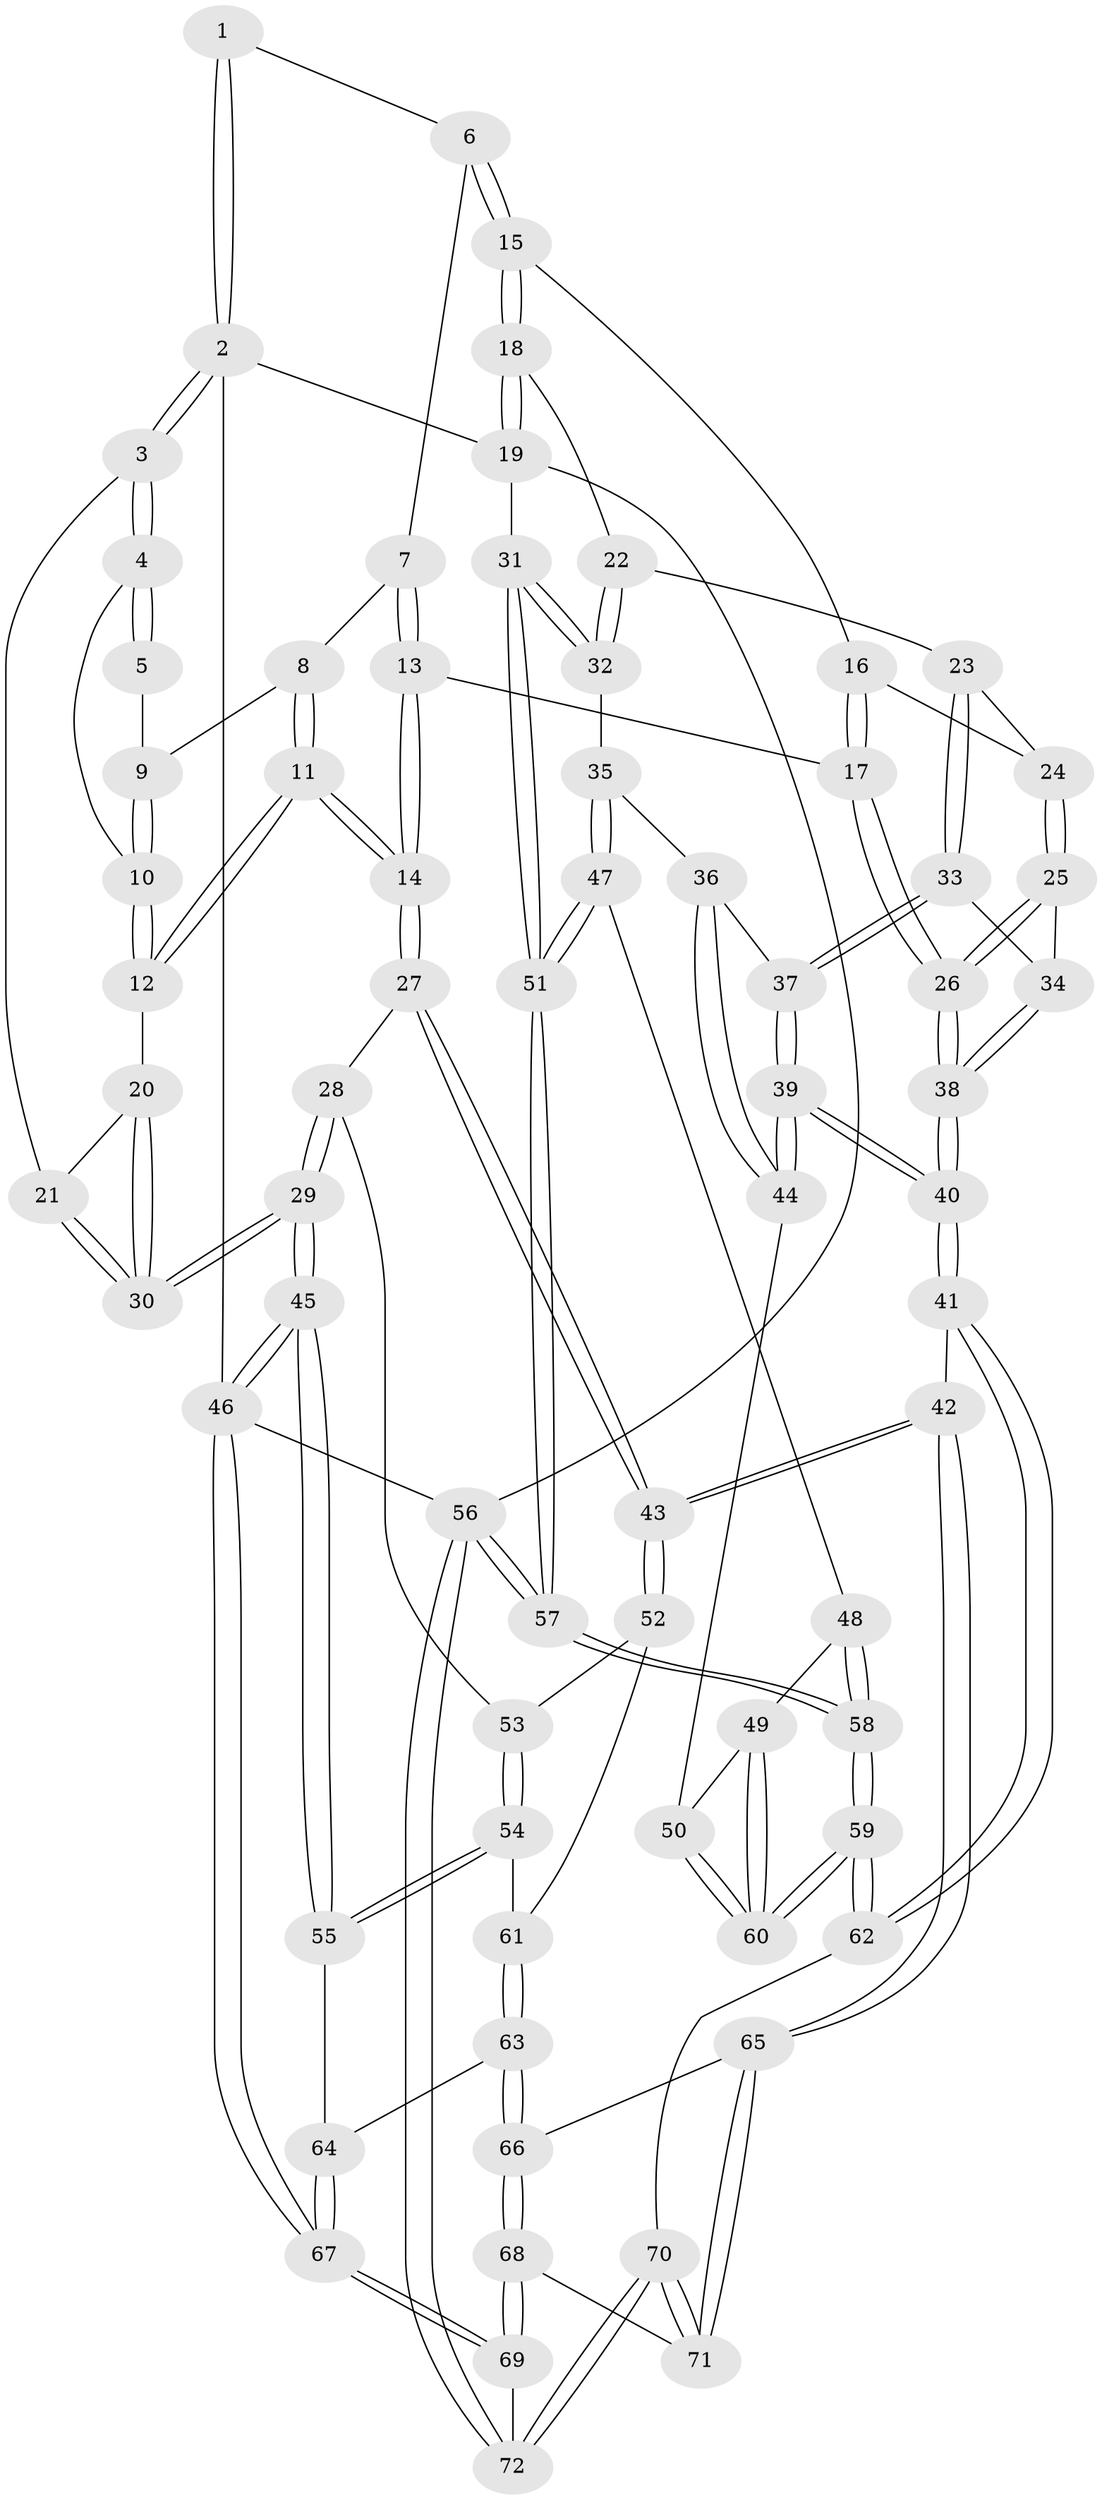 // Generated by graph-tools (version 1.1) at 2025/27/03/15/25 16:27:57]
// undirected, 72 vertices, 177 edges
graph export_dot {
graph [start="1"]
  node [color=gray90,style=filled];
  1 [pos="+0.26657141412586066+0"];
  2 [pos="+0+0"];
  3 [pos="+0+0.034338795285130536"];
  4 [pos="+0.06351633600957675+0.1222222254061973"];
  5 [pos="+0.1963731260136445+0"];
  6 [pos="+0.5136027100875319+0"];
  7 [pos="+0.45884038412349637+0"];
  8 [pos="+0.25594836861882525+0.1286358636964519"];
  9 [pos="+0.18017807340682193+0.06248705937120001"];
  10 [pos="+0.07615393691144035+0.12895745643561515"];
  11 [pos="+0.19680429552171827+0.23394212046252544"];
  12 [pos="+0.19576294696962313+0.23359526150260854"];
  13 [pos="+0.2968880059928114+0.3244280060777967"];
  14 [pos="+0.26557278108002175+0.33122848629747337"];
  15 [pos="+0.5268505209030382+0"];
  16 [pos="+0.4732225616353726+0.1773276215746085"];
  17 [pos="+0.38962977907229335+0.32221910397005543"];
  18 [pos="+0.8995096589115875+0"];
  19 [pos="+1+0"];
  20 [pos="+0.11727418537842563+0.26820444625463724"];
  21 [pos="+0+0.19835629355224224"];
  22 [pos="+0.807456050750677+0.12911729108772"];
  23 [pos="+0.7707031948367628+0.17990924924430676"];
  24 [pos="+0.5572364141831531+0.2826453225284611"];
  25 [pos="+0.5307431395354373+0.33225729533293413"];
  26 [pos="+0.47909602851451966+0.38044896823876223"];
  27 [pos="+0.258961987776274+0.34834140598923985"];
  28 [pos="+0.20314436111505943+0.4179740362441546"];
  29 [pos="+0+0.5268142484341977"];
  30 [pos="+0+0.5138932248297229"];
  31 [pos="+1+0.4040792665697448"];
  32 [pos="+0.8841667221605558+0.37505189269762"];
  33 [pos="+0.7196384977764768+0.30393905416464945"];
  34 [pos="+0.629064720240618+0.3467351194292861"];
  35 [pos="+0.8733809782579462+0.4518883617050244"];
  36 [pos="+0.7902171602072329+0.4559583721591841"];
  37 [pos="+0.7150391988778261+0.362796770230868"];
  38 [pos="+0.5323239915241031+0.512410896946723"];
  39 [pos="+0.5928715068196654+0.5691239982057729"];
  40 [pos="+0.5493920054983826+0.5809634605484996"];
  41 [pos="+0.5039562068135943+0.6393620813296033"];
  42 [pos="+0.4662082348347708+0.651485123225074"];
  43 [pos="+0.46536079482608517+0.6510197006702684"];
  44 [pos="+0.6739536715808881+0.5740228169082631"];
  45 [pos="+0+0.5351851420423831"];
  46 [pos="+0+1"];
  47 [pos="+0.8992037647541512+0.500005939126159"];
  48 [pos="+0.8722686825757832+0.5414294628200836"];
  49 [pos="+0.8477535023297883+0.5643945213529246"];
  50 [pos="+0.6893500878047124+0.5804079168780362"];
  51 [pos="+1+0.5518863256510359"];
  52 [pos="+0.2914332657110796+0.601611218777718"];
  53 [pos="+0.2276931794570427+0.5069181942931729"];
  54 [pos="+0.09466324326762401+0.6464823262291902"];
  55 [pos="+0.03259391121578663+0.629323764576637"];
  56 [pos="+1+1"];
  57 [pos="+1+1"];
  58 [pos="+1+1"];
  59 [pos="+0.9395226443607785+0.9206643812699749"];
  60 [pos="+0.8725269411062591+0.7887917282542711"];
  61 [pos="+0.14598314138971089+0.6728113043042763"];
  62 [pos="+0.6601428433306601+0.837442677400368"];
  63 [pos="+0.17905364717394337+0.7407639331813654"];
  64 [pos="+0.08184774074670625+0.8129393900139897"];
  65 [pos="+0.40936811030122505+0.7406845529762509"];
  66 [pos="+0.23121198359327283+0.7944857730174042"];
  67 [pos="+0+1"];
  68 [pos="+0.19206133489361268+0.9160727926006174"];
  69 [pos="+0+1"];
  70 [pos="+0.4633134950701353+1"];
  71 [pos="+0.4121964021069814+0.8862625829442163"];
  72 [pos="+0.44530615081456043+1"];
  1 -- 2;
  1 -- 2;
  1 -- 6;
  2 -- 3;
  2 -- 3;
  2 -- 19;
  2 -- 46;
  3 -- 4;
  3 -- 4;
  3 -- 21;
  4 -- 5;
  4 -- 5;
  4 -- 10;
  5 -- 9;
  6 -- 7;
  6 -- 15;
  6 -- 15;
  7 -- 8;
  7 -- 13;
  7 -- 13;
  8 -- 9;
  8 -- 11;
  8 -- 11;
  9 -- 10;
  9 -- 10;
  10 -- 12;
  10 -- 12;
  11 -- 12;
  11 -- 12;
  11 -- 14;
  11 -- 14;
  12 -- 20;
  13 -- 14;
  13 -- 14;
  13 -- 17;
  14 -- 27;
  14 -- 27;
  15 -- 16;
  15 -- 18;
  15 -- 18;
  16 -- 17;
  16 -- 17;
  16 -- 24;
  17 -- 26;
  17 -- 26;
  18 -- 19;
  18 -- 19;
  18 -- 22;
  19 -- 31;
  19 -- 56;
  20 -- 21;
  20 -- 30;
  20 -- 30;
  21 -- 30;
  21 -- 30;
  22 -- 23;
  22 -- 32;
  22 -- 32;
  23 -- 24;
  23 -- 33;
  23 -- 33;
  24 -- 25;
  24 -- 25;
  25 -- 26;
  25 -- 26;
  25 -- 34;
  26 -- 38;
  26 -- 38;
  27 -- 28;
  27 -- 43;
  27 -- 43;
  28 -- 29;
  28 -- 29;
  28 -- 53;
  29 -- 30;
  29 -- 30;
  29 -- 45;
  29 -- 45;
  31 -- 32;
  31 -- 32;
  31 -- 51;
  31 -- 51;
  32 -- 35;
  33 -- 34;
  33 -- 37;
  33 -- 37;
  34 -- 38;
  34 -- 38;
  35 -- 36;
  35 -- 47;
  35 -- 47;
  36 -- 37;
  36 -- 44;
  36 -- 44;
  37 -- 39;
  37 -- 39;
  38 -- 40;
  38 -- 40;
  39 -- 40;
  39 -- 40;
  39 -- 44;
  39 -- 44;
  40 -- 41;
  40 -- 41;
  41 -- 42;
  41 -- 62;
  41 -- 62;
  42 -- 43;
  42 -- 43;
  42 -- 65;
  42 -- 65;
  43 -- 52;
  43 -- 52;
  44 -- 50;
  45 -- 46;
  45 -- 46;
  45 -- 55;
  45 -- 55;
  46 -- 67;
  46 -- 67;
  46 -- 56;
  47 -- 48;
  47 -- 51;
  47 -- 51;
  48 -- 49;
  48 -- 58;
  48 -- 58;
  49 -- 50;
  49 -- 60;
  49 -- 60;
  50 -- 60;
  50 -- 60;
  51 -- 57;
  51 -- 57;
  52 -- 53;
  52 -- 61;
  53 -- 54;
  53 -- 54;
  54 -- 55;
  54 -- 55;
  54 -- 61;
  55 -- 64;
  56 -- 57;
  56 -- 57;
  56 -- 72;
  56 -- 72;
  57 -- 58;
  57 -- 58;
  58 -- 59;
  58 -- 59;
  59 -- 60;
  59 -- 60;
  59 -- 62;
  59 -- 62;
  61 -- 63;
  61 -- 63;
  62 -- 70;
  63 -- 64;
  63 -- 66;
  63 -- 66;
  64 -- 67;
  64 -- 67;
  65 -- 66;
  65 -- 71;
  65 -- 71;
  66 -- 68;
  66 -- 68;
  67 -- 69;
  67 -- 69;
  68 -- 69;
  68 -- 69;
  68 -- 71;
  69 -- 72;
  70 -- 71;
  70 -- 71;
  70 -- 72;
  70 -- 72;
}
